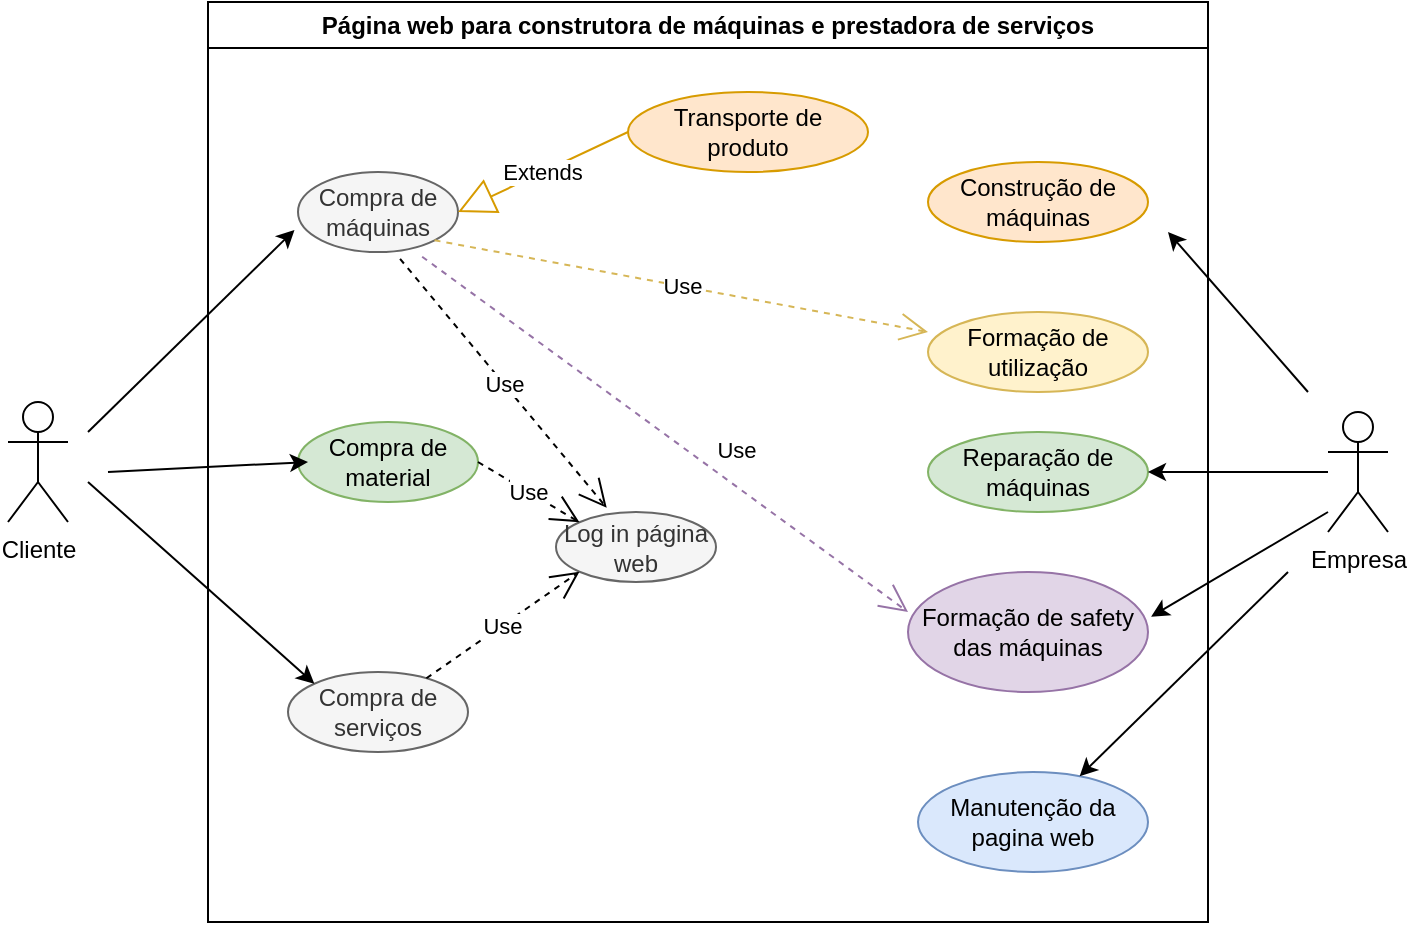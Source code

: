 <mxfile version="21.5.0" type="device">
  <diagram name="Página-1" id="6drPLX5nQcg8ZxXbHSLf">
    <mxGraphModel dx="1032" dy="548" grid="1" gridSize="10" guides="1" tooltips="1" connect="1" arrows="1" fold="1" page="1" pageScale="1" pageWidth="827" pageHeight="1169" math="0" shadow="0">
      <root>
        <mxCell id="0" />
        <mxCell id="1" parent="0" />
        <mxCell id="5htOL78yyzeZxU1vgH76-1" value="Página web para construtora de máquinas e prestadora de serviços" style="swimlane;whiteSpace=wrap;html=1;" parent="1" vertex="1">
          <mxGeometry x="200" y="115" width="500" height="460" as="geometry" />
        </mxCell>
        <mxCell id="5htOL78yyzeZxU1vgH76-7" value="Construção de máquinas" style="ellipse;whiteSpace=wrap;html=1;fillColor=#ffe6cc;strokeColor=#d79b00;" parent="5htOL78yyzeZxU1vgH76-1" vertex="1">
          <mxGeometry x="360" y="80" width="110" height="40" as="geometry" />
        </mxCell>
        <mxCell id="5htOL78yyzeZxU1vgH76-6" value="Formação de utilização" style="ellipse;whiteSpace=wrap;html=1;fillColor=#fff2cc;strokeColor=#d6b656;" parent="5htOL78yyzeZxU1vgH76-1" vertex="1">
          <mxGeometry x="360" y="155" width="110" height="40" as="geometry" />
        </mxCell>
        <mxCell id="5htOL78yyzeZxU1vgH76-5" value="Formação de safety das máquinas" style="ellipse;whiteSpace=wrap;html=1;fillColor=#e1d5e7;strokeColor=#9673a6;" parent="5htOL78yyzeZxU1vgH76-1" vertex="1">
          <mxGeometry x="350" y="285" width="120" height="60" as="geometry" />
        </mxCell>
        <mxCell id="5htOL78yyzeZxU1vgH76-4" value="Reparação de máquinas" style="ellipse;whiteSpace=wrap;html=1;fillColor=#d5e8d4;strokeColor=#82b366;" parent="5htOL78yyzeZxU1vgH76-1" vertex="1">
          <mxGeometry x="360" y="215" width="110" height="40" as="geometry" />
        </mxCell>
        <mxCell id="5htOL78yyzeZxU1vgH76-8" value="Transporte de produto" style="ellipse;whiteSpace=wrap;html=1;fillColor=#ffe6cc;strokeColor=#d79b00;" parent="5htOL78yyzeZxU1vgH76-1" vertex="1">
          <mxGeometry x="210" y="45" width="120" height="40" as="geometry" />
        </mxCell>
        <mxCell id="5htOL78yyzeZxU1vgH76-9" value="Manutenção da pagina web" style="ellipse;whiteSpace=wrap;html=1;fillColor=#dae8fc;strokeColor=#6c8ebf;" parent="5htOL78yyzeZxU1vgH76-1" vertex="1">
          <mxGeometry x="355" y="385" width="115" height="50" as="geometry" />
        </mxCell>
        <mxCell id="5htOL78yyzeZxU1vgH76-11" value="Compra de serviços" style="ellipse;whiteSpace=wrap;html=1;fillColor=#f5f5f5;fontColor=#333333;strokeColor=#666666;" parent="5htOL78yyzeZxU1vgH76-1" vertex="1">
          <mxGeometry x="40" y="335" width="90" height="40" as="geometry" />
        </mxCell>
        <mxCell id="5htOL78yyzeZxU1vgH76-10" value="Compra de máquinas" style="ellipse;whiteSpace=wrap;html=1;fillColor=#f5f5f5;fontColor=#333333;strokeColor=#666666;" parent="5htOL78yyzeZxU1vgH76-1" vertex="1">
          <mxGeometry x="45" y="85" width="80" height="40" as="geometry" />
        </mxCell>
        <mxCell id="5htOL78yyzeZxU1vgH76-12" value="Compra de material" style="ellipse;whiteSpace=wrap;html=1;fillColor=#d5e8d4;strokeColor=#82b366;" parent="5htOL78yyzeZxU1vgH76-1" vertex="1">
          <mxGeometry x="45" y="210" width="90" height="40" as="geometry" />
        </mxCell>
        <mxCell id="5htOL78yyzeZxU1vgH76-13" value="Log in página web" style="ellipse;whiteSpace=wrap;html=1;fillColor=#f5f5f5;fontColor=#333333;strokeColor=#666666;" parent="5htOL78yyzeZxU1vgH76-1" vertex="1">
          <mxGeometry x="174" y="255" width="80" height="35" as="geometry" />
        </mxCell>
        <mxCell id="5htOL78yyzeZxU1vgH76-18" value="Extends" style="endArrow=block;endSize=16;endFill=0;html=1;rounded=0;exitX=0;exitY=0.5;exitDx=0;exitDy=0;entryX=1;entryY=0.5;entryDx=0;entryDy=0;fillColor=#ffe6cc;strokeColor=#d79b00;" parent="5htOL78yyzeZxU1vgH76-1" source="5htOL78yyzeZxU1vgH76-8" target="5htOL78yyzeZxU1vgH76-10" edge="1">
          <mxGeometry width="160" relative="1" as="geometry">
            <mxPoint x="140" y="160" as="sourcePoint" />
            <mxPoint x="280" y="230" as="targetPoint" />
          </mxGeometry>
        </mxCell>
        <mxCell id="5htOL78yyzeZxU1vgH76-23" value="Use" style="endArrow=open;endSize=12;dashed=1;html=1;rounded=0;entryX=0;entryY=1;entryDx=0;entryDy=0;" parent="5htOL78yyzeZxU1vgH76-1" source="5htOL78yyzeZxU1vgH76-11" target="5htOL78yyzeZxU1vgH76-13" edge="1">
          <mxGeometry width="160" relative="1" as="geometry">
            <mxPoint x="120" y="230" as="sourcePoint" />
            <mxPoint x="160" y="285" as="targetPoint" />
          </mxGeometry>
        </mxCell>
        <mxCell id="5htOL78yyzeZxU1vgH76-29" value="Use" style="endArrow=open;endSize=12;dashed=1;html=1;rounded=0;entryX=0;entryY=0.333;entryDx=0;entryDy=0;fillColor=#e1d5e7;strokeColor=#9673a6;entryPerimeter=0;exitX=0.776;exitY=1.059;exitDx=0;exitDy=0;exitPerimeter=0;" parent="5htOL78yyzeZxU1vgH76-1" source="5htOL78yyzeZxU1vgH76-10" target="5htOL78yyzeZxU1vgH76-5" edge="1">
          <mxGeometry x="0.219" y="15" width="160" relative="1" as="geometry">
            <mxPoint x="160" y="195" as="sourcePoint" />
            <mxPoint x="150.004" y="90.002" as="targetPoint" />
            <mxPoint as="offset" />
          </mxGeometry>
        </mxCell>
        <mxCell id="5htOL78yyzeZxU1vgH76-31" value="Use" style="endArrow=open;endSize=12;dashed=1;html=1;rounded=0;entryX=0;entryY=0.25;entryDx=0;entryDy=0;fillColor=#fff2cc;strokeColor=#d6b656;entryPerimeter=0;exitX=1;exitY=1;exitDx=0;exitDy=0;" parent="5htOL78yyzeZxU1vgH76-1" source="5htOL78yyzeZxU1vgH76-10" target="5htOL78yyzeZxU1vgH76-6" edge="1">
          <mxGeometry width="160" relative="1" as="geometry">
            <mxPoint x="300" y="119" as="sourcePoint" />
            <mxPoint x="320" y="230" as="targetPoint" />
          </mxGeometry>
        </mxCell>
        <mxCell id="FcgXuScQcZtcjgszRUC--7" value="Use" style="endArrow=open;endSize=12;dashed=1;html=1;rounded=0;entryX=0;entryY=0;entryDx=0;entryDy=0;exitX=1;exitY=0.5;exitDx=0;exitDy=0;" edge="1" parent="5htOL78yyzeZxU1vgH76-1" source="5htOL78yyzeZxU1vgH76-12" target="5htOL78yyzeZxU1vgH76-13">
          <mxGeometry width="160" relative="1" as="geometry">
            <mxPoint x="119" y="348" as="sourcePoint" />
            <mxPoint x="195" y="295" as="targetPoint" />
          </mxGeometry>
        </mxCell>
        <mxCell id="FcgXuScQcZtcjgszRUC--8" value="Use" style="endArrow=open;endSize=12;dashed=1;html=1;rounded=0;entryX=0.317;entryY=-0.06;entryDx=0;entryDy=0;exitX=0.638;exitY=1.086;exitDx=0;exitDy=0;exitPerimeter=0;entryPerimeter=0;" edge="1" parent="5htOL78yyzeZxU1vgH76-1" source="5htOL78yyzeZxU1vgH76-10" target="5htOL78yyzeZxU1vgH76-13">
          <mxGeometry width="160" relative="1" as="geometry">
            <mxPoint x="119" y="348" as="sourcePoint" />
            <mxPoint x="195" y="295" as="targetPoint" />
          </mxGeometry>
        </mxCell>
        <mxCell id="FcgXuScQcZtcjgszRUC--1" style="rounded=0;orthogonalLoop=1;jettySize=auto;html=1;" edge="1" parent="1">
          <mxGeometry relative="1" as="geometry">
            <mxPoint x="250" y="345" as="targetPoint" />
            <mxPoint x="150" y="350" as="sourcePoint" />
          </mxGeometry>
        </mxCell>
        <mxCell id="5htOL78yyzeZxU1vgH76-2" value="Cliente" style="shape=umlActor;verticalLabelPosition=bottom;verticalAlign=top;html=1;outlineConnect=0;" parent="1" vertex="1">
          <mxGeometry x="100" y="315" width="30" height="60" as="geometry" />
        </mxCell>
        <mxCell id="FcgXuScQcZtcjgszRUC--9" style="rounded=0;orthogonalLoop=1;jettySize=auto;html=1;entryX=1;entryY=0.5;entryDx=0;entryDy=0;" edge="1" parent="1" source="5htOL78yyzeZxU1vgH76-3" target="5htOL78yyzeZxU1vgH76-4">
          <mxGeometry relative="1" as="geometry" />
        </mxCell>
        <mxCell id="5htOL78yyzeZxU1vgH76-3" value="Empresa" style="shape=umlActor;verticalLabelPosition=bottom;verticalAlign=top;html=1;outlineConnect=0;" parent="1" vertex="1">
          <mxGeometry x="760" y="320" width="30" height="60" as="geometry" />
        </mxCell>
        <mxCell id="FcgXuScQcZtcjgszRUC--2" style="rounded=0;orthogonalLoop=1;jettySize=auto;html=1;entryX=0;entryY=0;entryDx=0;entryDy=0;" edge="1" parent="1" target="5htOL78yyzeZxU1vgH76-11">
          <mxGeometry relative="1" as="geometry">
            <mxPoint x="260" y="355" as="targetPoint" />
            <mxPoint x="140" y="355" as="sourcePoint" />
          </mxGeometry>
        </mxCell>
        <mxCell id="FcgXuScQcZtcjgszRUC--3" style="rounded=0;orthogonalLoop=1;jettySize=auto;html=1;entryX=-0.022;entryY=0.725;entryDx=0;entryDy=0;entryPerimeter=0;" edge="1" parent="1" target="5htOL78yyzeZxU1vgH76-10">
          <mxGeometry relative="1" as="geometry">
            <mxPoint x="273" y="466" as="targetPoint" />
            <mxPoint x="140" y="330" as="sourcePoint" />
          </mxGeometry>
        </mxCell>
        <mxCell id="FcgXuScQcZtcjgszRUC--10" style="rounded=0;orthogonalLoop=1;jettySize=auto;html=1;entryX=1.013;entryY=0.372;entryDx=0;entryDy=0;entryPerimeter=0;" edge="1" parent="1" target="5htOL78yyzeZxU1vgH76-5">
          <mxGeometry relative="1" as="geometry">
            <mxPoint x="760" y="370" as="sourcePoint" />
            <mxPoint x="680" y="360" as="targetPoint" />
          </mxGeometry>
        </mxCell>
        <mxCell id="FcgXuScQcZtcjgszRUC--11" style="rounded=0;orthogonalLoop=1;jettySize=auto;html=1;" edge="1" parent="1" target="5htOL78yyzeZxU1vgH76-9">
          <mxGeometry relative="1" as="geometry">
            <mxPoint x="740" y="400" as="sourcePoint" />
            <mxPoint x="682" y="432" as="targetPoint" />
          </mxGeometry>
        </mxCell>
        <mxCell id="FcgXuScQcZtcjgszRUC--12" style="rounded=0;orthogonalLoop=1;jettySize=auto;html=1;" edge="1" parent="1">
          <mxGeometry relative="1" as="geometry">
            <mxPoint x="750" y="310" as="sourcePoint" />
            <mxPoint x="680" y="230" as="targetPoint" />
          </mxGeometry>
        </mxCell>
      </root>
    </mxGraphModel>
  </diagram>
</mxfile>
